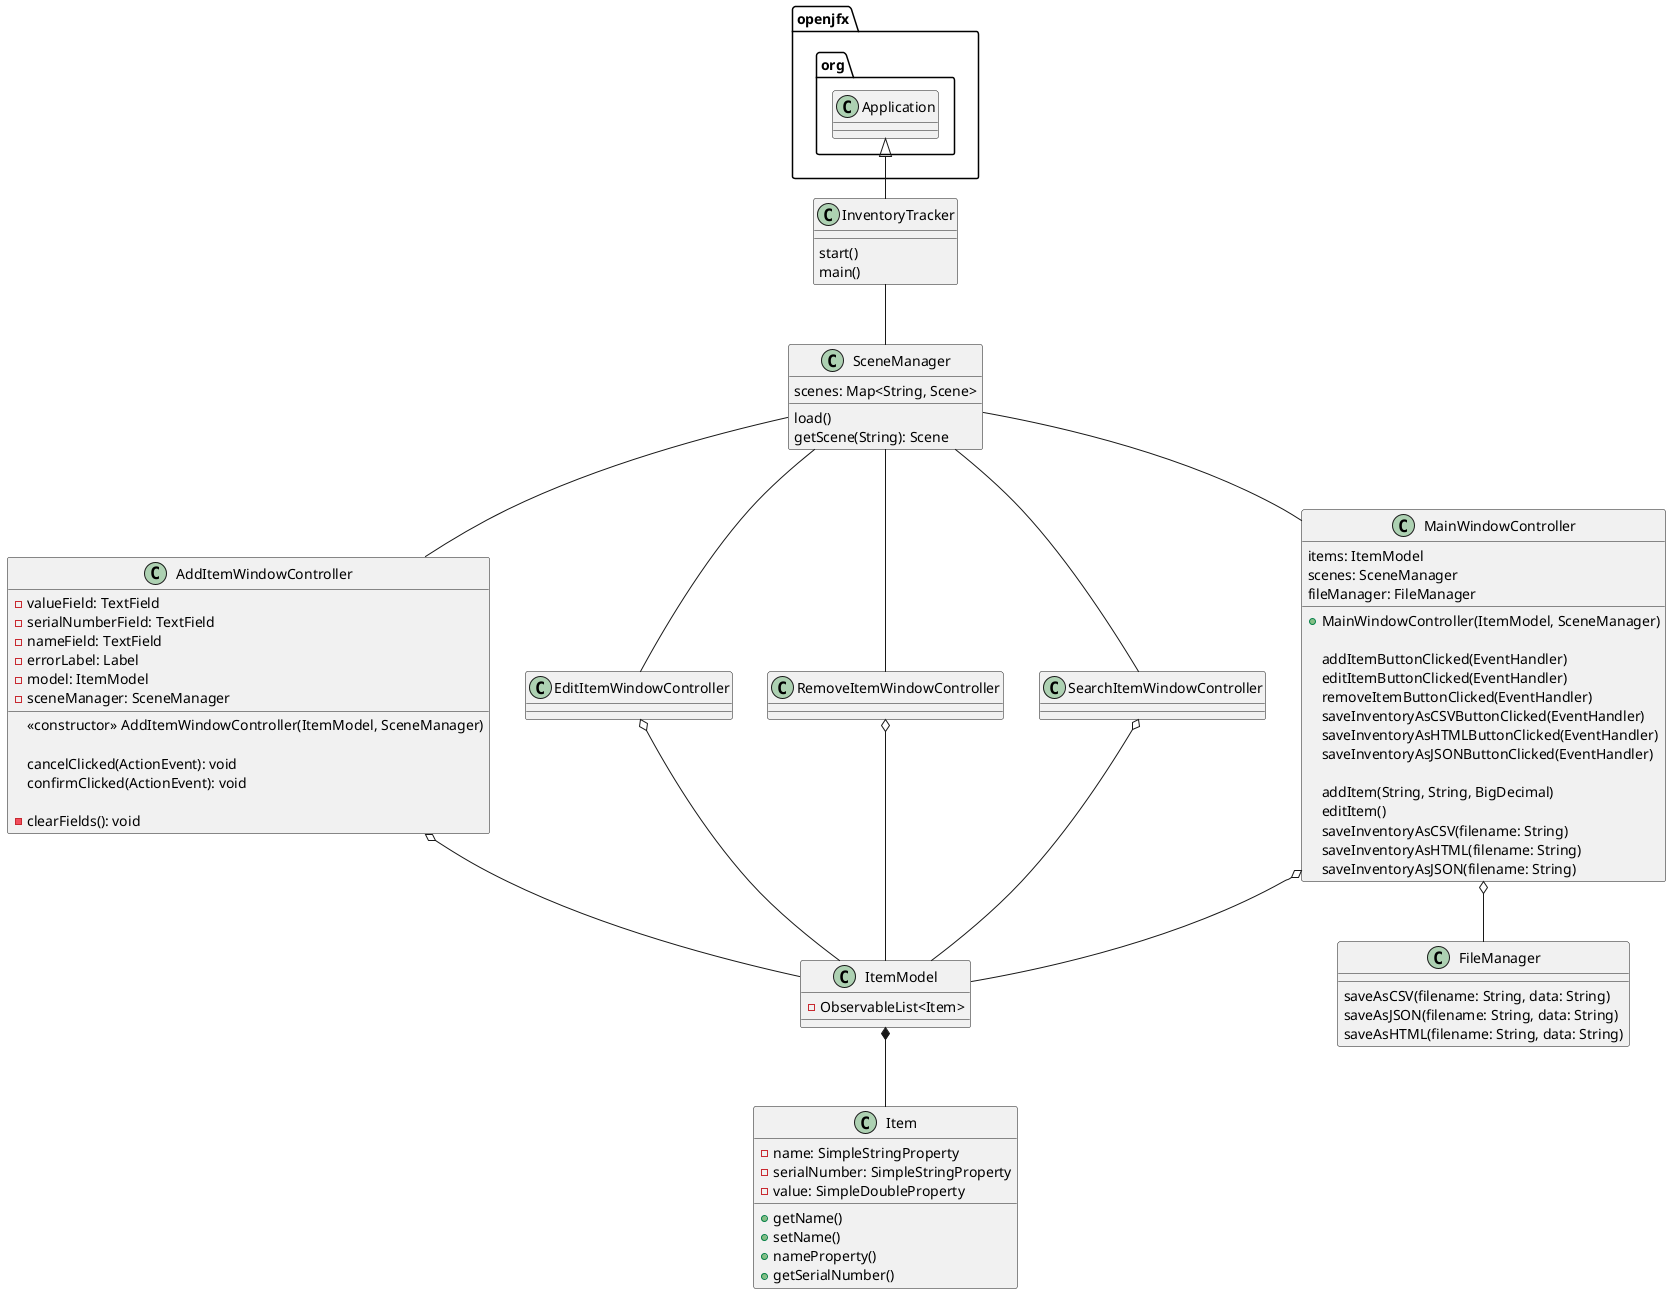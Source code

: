 @startuml

class InventoryTracker {
    start()
    main()
}

class SceneManager {
    scenes: Map<String, Scene>

    load()
    getScene(String): Scene
}

class MainWindowController {
    items: ItemModel
    scenes: SceneManager
    fileManager: FileManager

    + MainWindowController(ItemModel, SceneManager)

    addItemButtonClicked(EventHandler)
    editItemButtonClicked(EventHandler)
    removeItemButtonClicked(EventHandler)
    saveInventoryAsCSVButtonClicked(EventHandler)
    saveInventoryAsHTMLButtonClicked(EventHandler)
    saveInventoryAsJSONButtonClicked(EventHandler)

    addItem(String, String, BigDecimal)
    editItem()
    saveInventoryAsCSV(filename: String)
    saveInventoryAsHTML(filename: String)
    saveInventoryAsJSON(filename: String)
}

class AddItemWindowController {
    - valueField: TextField
    - serialNumberField: TextField
    - nameField: TextField
    - errorLabel: Label
    - model: ItemModel
    - sceneManager: SceneManager

    <<constructor>> AddItemWindowController(ItemModel, SceneManager)

    cancelClicked(ActionEvent): void
    confirmClicked(ActionEvent): void

    - clearFields(): void
}

class EditItemWindowController {
}

class RemoveItemWindowController {
}

class SearchItemWindowController {
}

class ItemModel {
    - ObservableList<Item>
}

class Item {
    - name: SimpleStringProperty
    - serialNumber: SimpleStringProperty
    - value: SimpleDoubleProperty

    + getName()
    + setName()
    + nameProperty()
    + getSerialNumber()
}

class FileManager {
    saveAsCSV(filename: String, data: String)
    saveAsJSON(filename: String, data: String)
    saveAsHTML(filename: String, data: String)
}

openjfx.org.Application <|-- InventoryTracker
InventoryTracker -- SceneManager
SceneManager -- MainWindowController
SceneManager -- AddItemWindowController
SceneManager -- EditItemWindowController
SceneManager -- RemoveItemWindowController
SceneManager -- SearchItemWindowController
MainWindowController o-- ItemModel
AddItemWindowController o-- ItemModel
EditItemWindowController o-- ItemModel
RemoveItemWindowController o-- ItemModel
SearchItemWindowController o-- ItemModel
ItemModel *-- Item
MainWindowController o-- FileManager
@enduml
